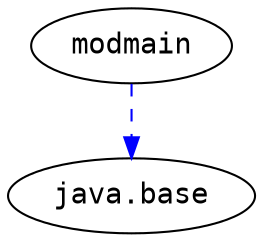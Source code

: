 # Created by depvis.JigsawDepVisualizer on Tue Oct 10 15:14:19 CEST 2017
digraph Java9_Dependency_Visualizer {
modmain[fontname="Consolas",shape="ellipse",label="modmain"];
java_base[fontname="Consolas",shape="ellipse",label="java.base"];
modmain -> java_base[color="#0000ff",fontname="Consolas",fontcolor="#0000ff",style="dashed",weight="16"]
}
